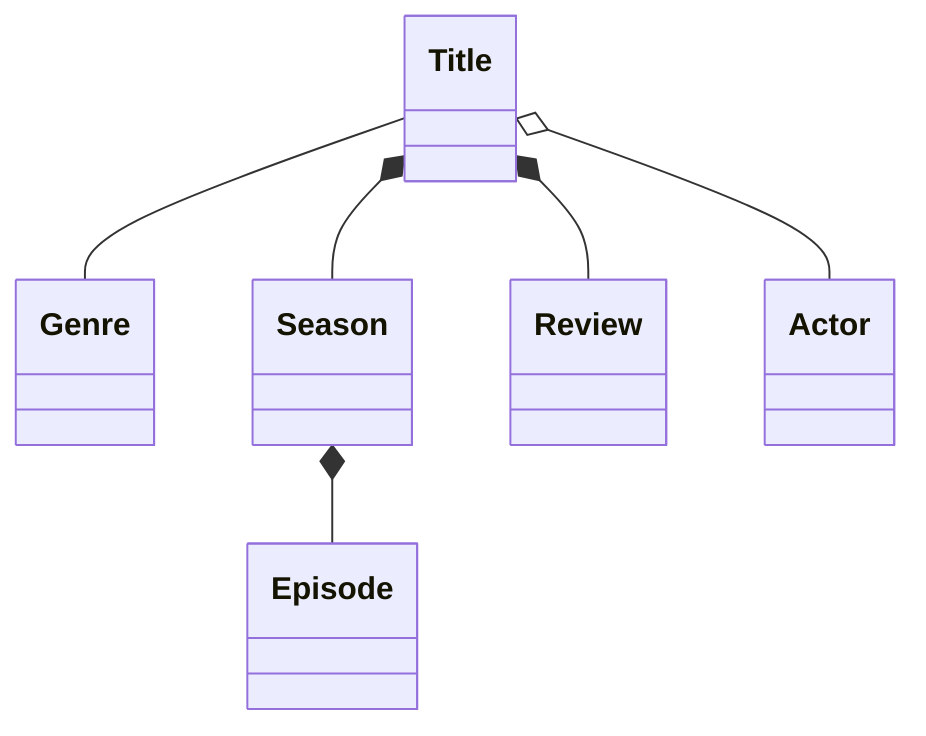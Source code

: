 classDiagram
    Title -- Genre
    Title *-- Season
    Title *-- Review
    Title o-- Actor
    Season *-- Episode